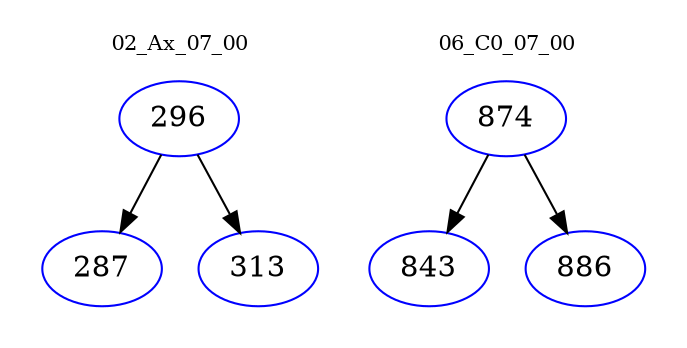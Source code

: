 digraph{
subgraph cluster_0 {
color = white
label = "02_Ax_07_00";
fontsize=10;
T0_296 [label="296", color="blue"]
T0_296 -> T0_287 [color="black"]
T0_287 [label="287", color="blue"]
T0_296 -> T0_313 [color="black"]
T0_313 [label="313", color="blue"]
}
subgraph cluster_1 {
color = white
label = "06_C0_07_00";
fontsize=10;
T1_874 [label="874", color="blue"]
T1_874 -> T1_843 [color="black"]
T1_843 [label="843", color="blue"]
T1_874 -> T1_886 [color="black"]
T1_886 [label="886", color="blue"]
}
}
